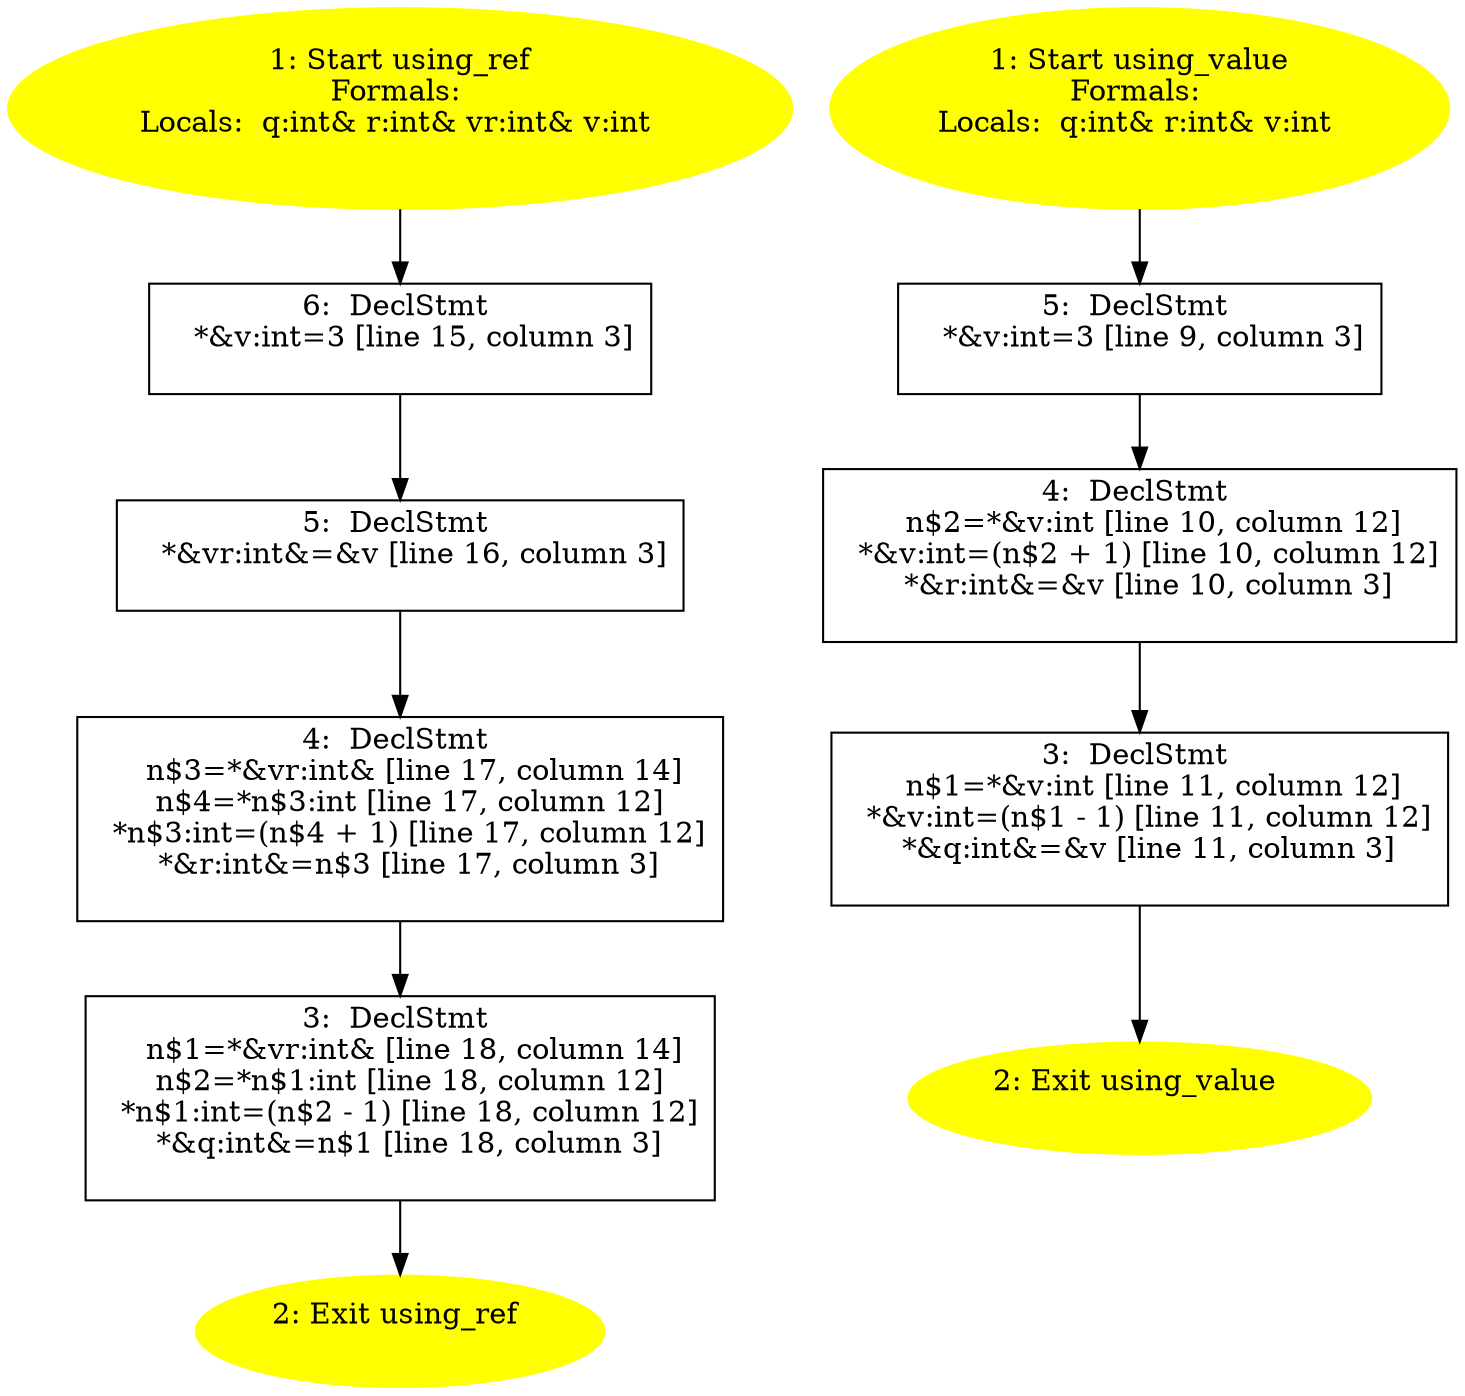 /* @generated */
digraph cfg {
"using_ref#11585308534136333375.096010b8466cdacb12ca24c30d2a7334_1" [label="1: Start using_ref\nFormals: \nLocals:  q:int& r:int& vr:int& v:int \n  " color=yellow style=filled]
	

	 "using_ref#11585308534136333375.096010b8466cdacb12ca24c30d2a7334_1" -> "using_ref#11585308534136333375.096010b8466cdacb12ca24c30d2a7334_6" ;
"using_ref#11585308534136333375.096010b8466cdacb12ca24c30d2a7334_2" [label="2: Exit using_ref \n  " color=yellow style=filled]
	

"using_ref#11585308534136333375.096010b8466cdacb12ca24c30d2a7334_3" [label="3:  DeclStmt \n   n$1=*&vr:int& [line 18, column 14]\n  n$2=*n$1:int [line 18, column 12]\n  *n$1:int=(n$2 - 1) [line 18, column 12]\n  *&q:int&=n$1 [line 18, column 3]\n " shape="box"]
	

	 "using_ref#11585308534136333375.096010b8466cdacb12ca24c30d2a7334_3" -> "using_ref#11585308534136333375.096010b8466cdacb12ca24c30d2a7334_2" ;
"using_ref#11585308534136333375.096010b8466cdacb12ca24c30d2a7334_4" [label="4:  DeclStmt \n   n$3=*&vr:int& [line 17, column 14]\n  n$4=*n$3:int [line 17, column 12]\n  *n$3:int=(n$4 + 1) [line 17, column 12]\n  *&r:int&=n$3 [line 17, column 3]\n " shape="box"]
	

	 "using_ref#11585308534136333375.096010b8466cdacb12ca24c30d2a7334_4" -> "using_ref#11585308534136333375.096010b8466cdacb12ca24c30d2a7334_3" ;
"using_ref#11585308534136333375.096010b8466cdacb12ca24c30d2a7334_5" [label="5:  DeclStmt \n   *&vr:int&=&v [line 16, column 3]\n " shape="box"]
	

	 "using_ref#11585308534136333375.096010b8466cdacb12ca24c30d2a7334_5" -> "using_ref#11585308534136333375.096010b8466cdacb12ca24c30d2a7334_4" ;
"using_ref#11585308534136333375.096010b8466cdacb12ca24c30d2a7334_6" [label="6:  DeclStmt \n   *&v:int=3 [line 15, column 3]\n " shape="box"]
	

	 "using_ref#11585308534136333375.096010b8466cdacb12ca24c30d2a7334_6" -> "using_ref#11585308534136333375.096010b8466cdacb12ca24c30d2a7334_5" ;
"using_value#13692921440907975250.fad67099f85ea68eb3281c85bd0ca170_1" [label="1: Start using_value\nFormals: \nLocals:  q:int& r:int& v:int \n  " color=yellow style=filled]
	

	 "using_value#13692921440907975250.fad67099f85ea68eb3281c85bd0ca170_1" -> "using_value#13692921440907975250.fad67099f85ea68eb3281c85bd0ca170_5" ;
"using_value#13692921440907975250.fad67099f85ea68eb3281c85bd0ca170_2" [label="2: Exit using_value \n  " color=yellow style=filled]
	

"using_value#13692921440907975250.fad67099f85ea68eb3281c85bd0ca170_3" [label="3:  DeclStmt \n   n$1=*&v:int [line 11, column 12]\n  *&v:int=(n$1 - 1) [line 11, column 12]\n  *&q:int&=&v [line 11, column 3]\n " shape="box"]
	

	 "using_value#13692921440907975250.fad67099f85ea68eb3281c85bd0ca170_3" -> "using_value#13692921440907975250.fad67099f85ea68eb3281c85bd0ca170_2" ;
"using_value#13692921440907975250.fad67099f85ea68eb3281c85bd0ca170_4" [label="4:  DeclStmt \n   n$2=*&v:int [line 10, column 12]\n  *&v:int=(n$2 + 1) [line 10, column 12]\n  *&r:int&=&v [line 10, column 3]\n " shape="box"]
	

	 "using_value#13692921440907975250.fad67099f85ea68eb3281c85bd0ca170_4" -> "using_value#13692921440907975250.fad67099f85ea68eb3281c85bd0ca170_3" ;
"using_value#13692921440907975250.fad67099f85ea68eb3281c85bd0ca170_5" [label="5:  DeclStmt \n   *&v:int=3 [line 9, column 3]\n " shape="box"]
	

	 "using_value#13692921440907975250.fad67099f85ea68eb3281c85bd0ca170_5" -> "using_value#13692921440907975250.fad67099f85ea68eb3281c85bd0ca170_4" ;
}
